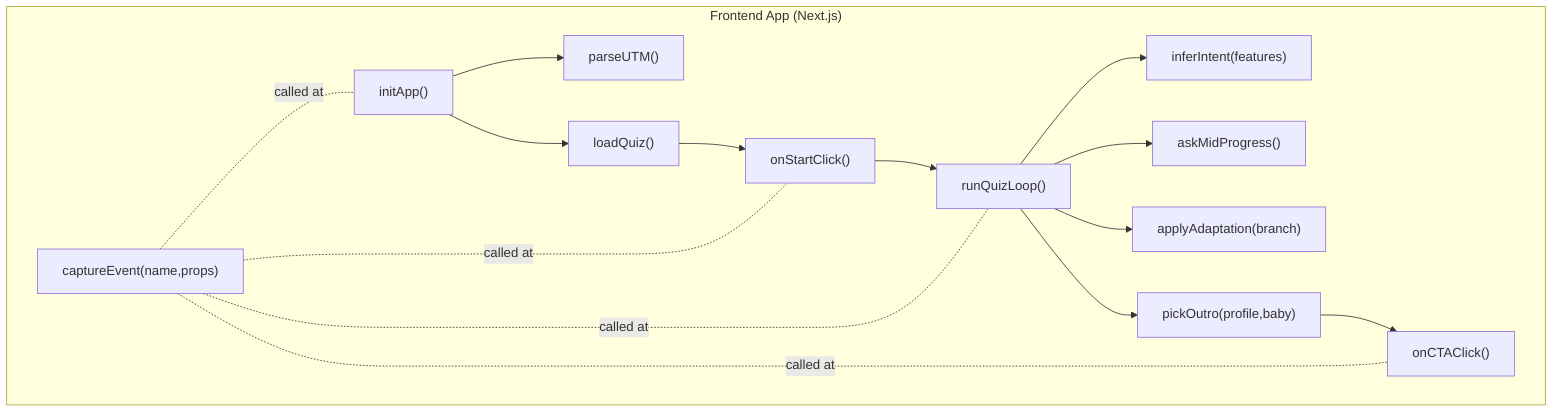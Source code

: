 flowchart TD
  subgraph FE["Frontend App (Next.js)"]
    init["initApp()"]
    loadQ["loadQuiz()"]
    start["onStartClick()"]
    loop["runQuizLoop()"]
    infer["inferIntent(features)"]
    mid["askMidProgress()"]
    adapt["applyAdaptation(branch)"]
    outro["pickOutro(profile,baby)"]
    cta["onCTAClick()"]
    cap["captureEvent(name,props)"]
    utm["parseUTM()"]
  end

  init --> utm
  init --> loadQ
  loadQ --> start
  start --> loop
  loop --> infer
  loop --> mid
  loop --> adapt
  loop --> outro
  outro --> cta

  cap -. called at .- init
  cap -. called at .- start
  cap -. called at .- loop
  cap -. called at .- cta